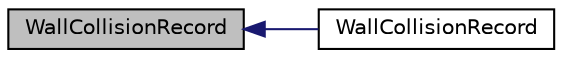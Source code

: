 digraph "WallCollisionRecord"
{
  bgcolor="transparent";
  edge [fontname="Helvetica",fontsize="10",labelfontname="Helvetica",labelfontsize="10"];
  node [fontname="Helvetica",fontsize="10",shape=record];
  rankdir="LR";
  Node1 [label="WallCollisionRecord",height=0.2,width=0.4,color="black", fillcolor="grey75", style="filled", fontcolor="black"];
  Node1 -> Node2 [dir="back",color="midnightblue",fontsize="10",style="solid",fontname="Helvetica"];
  Node2 [label="WallCollisionRecord",height=0.2,width=0.4,color="black",URL="$a02927.html#a10d5a2c0a1377bc43017abd6d86823e5",tooltip="Construct from components. "];
}
